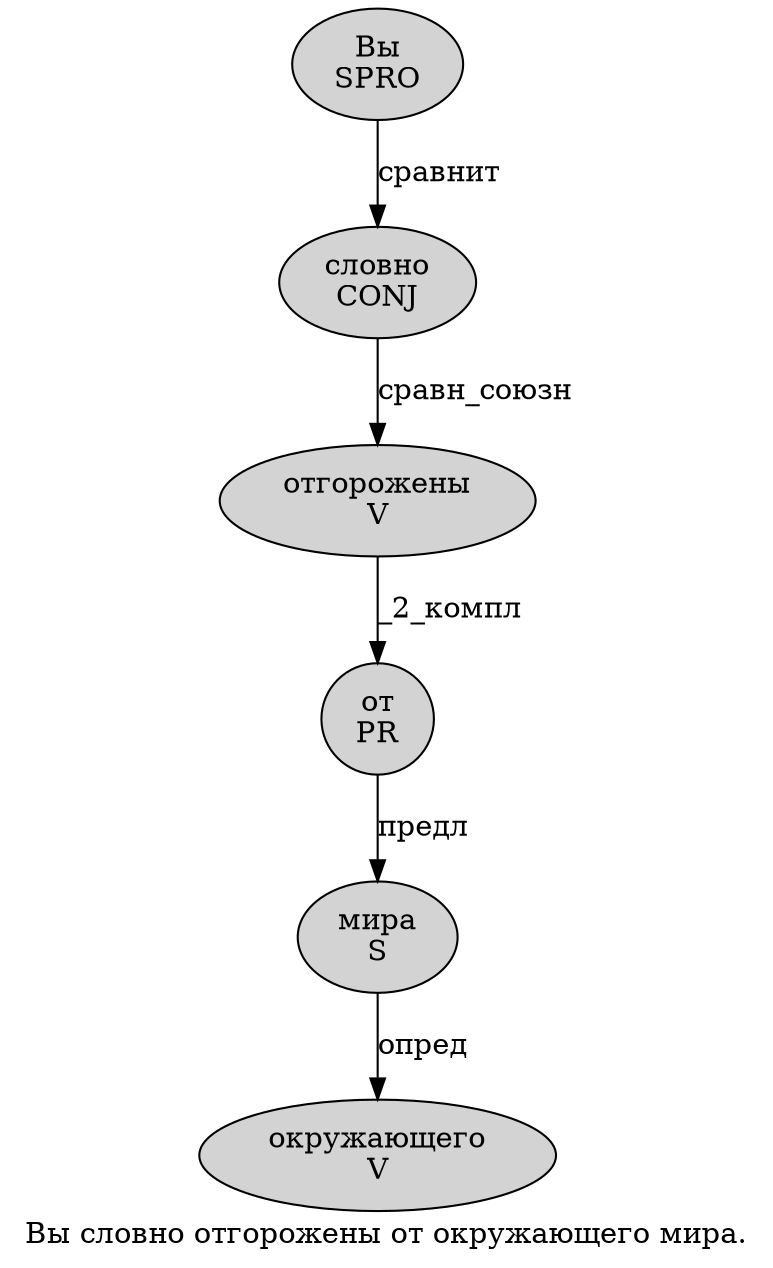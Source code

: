 digraph SENTENCE_1313 {
	graph [label="Вы словно отгорожены от окружающего мира."]
	node [style=filled]
		0 [label="Вы
SPRO" color="" fillcolor=lightgray penwidth=1 shape=ellipse]
		1 [label="словно
CONJ" color="" fillcolor=lightgray penwidth=1 shape=ellipse]
		2 [label="отгорожены
V" color="" fillcolor=lightgray penwidth=1 shape=ellipse]
		3 [label="от
PR" color="" fillcolor=lightgray penwidth=1 shape=ellipse]
		4 [label="окружающего
V" color="" fillcolor=lightgray penwidth=1 shape=ellipse]
		5 [label="мира
S" color="" fillcolor=lightgray penwidth=1 shape=ellipse]
			1 -> 2 [label="сравн_союзн"]
			5 -> 4 [label="опред"]
			2 -> 3 [label="_2_компл"]
			0 -> 1 [label="сравнит"]
			3 -> 5 [label="предл"]
}